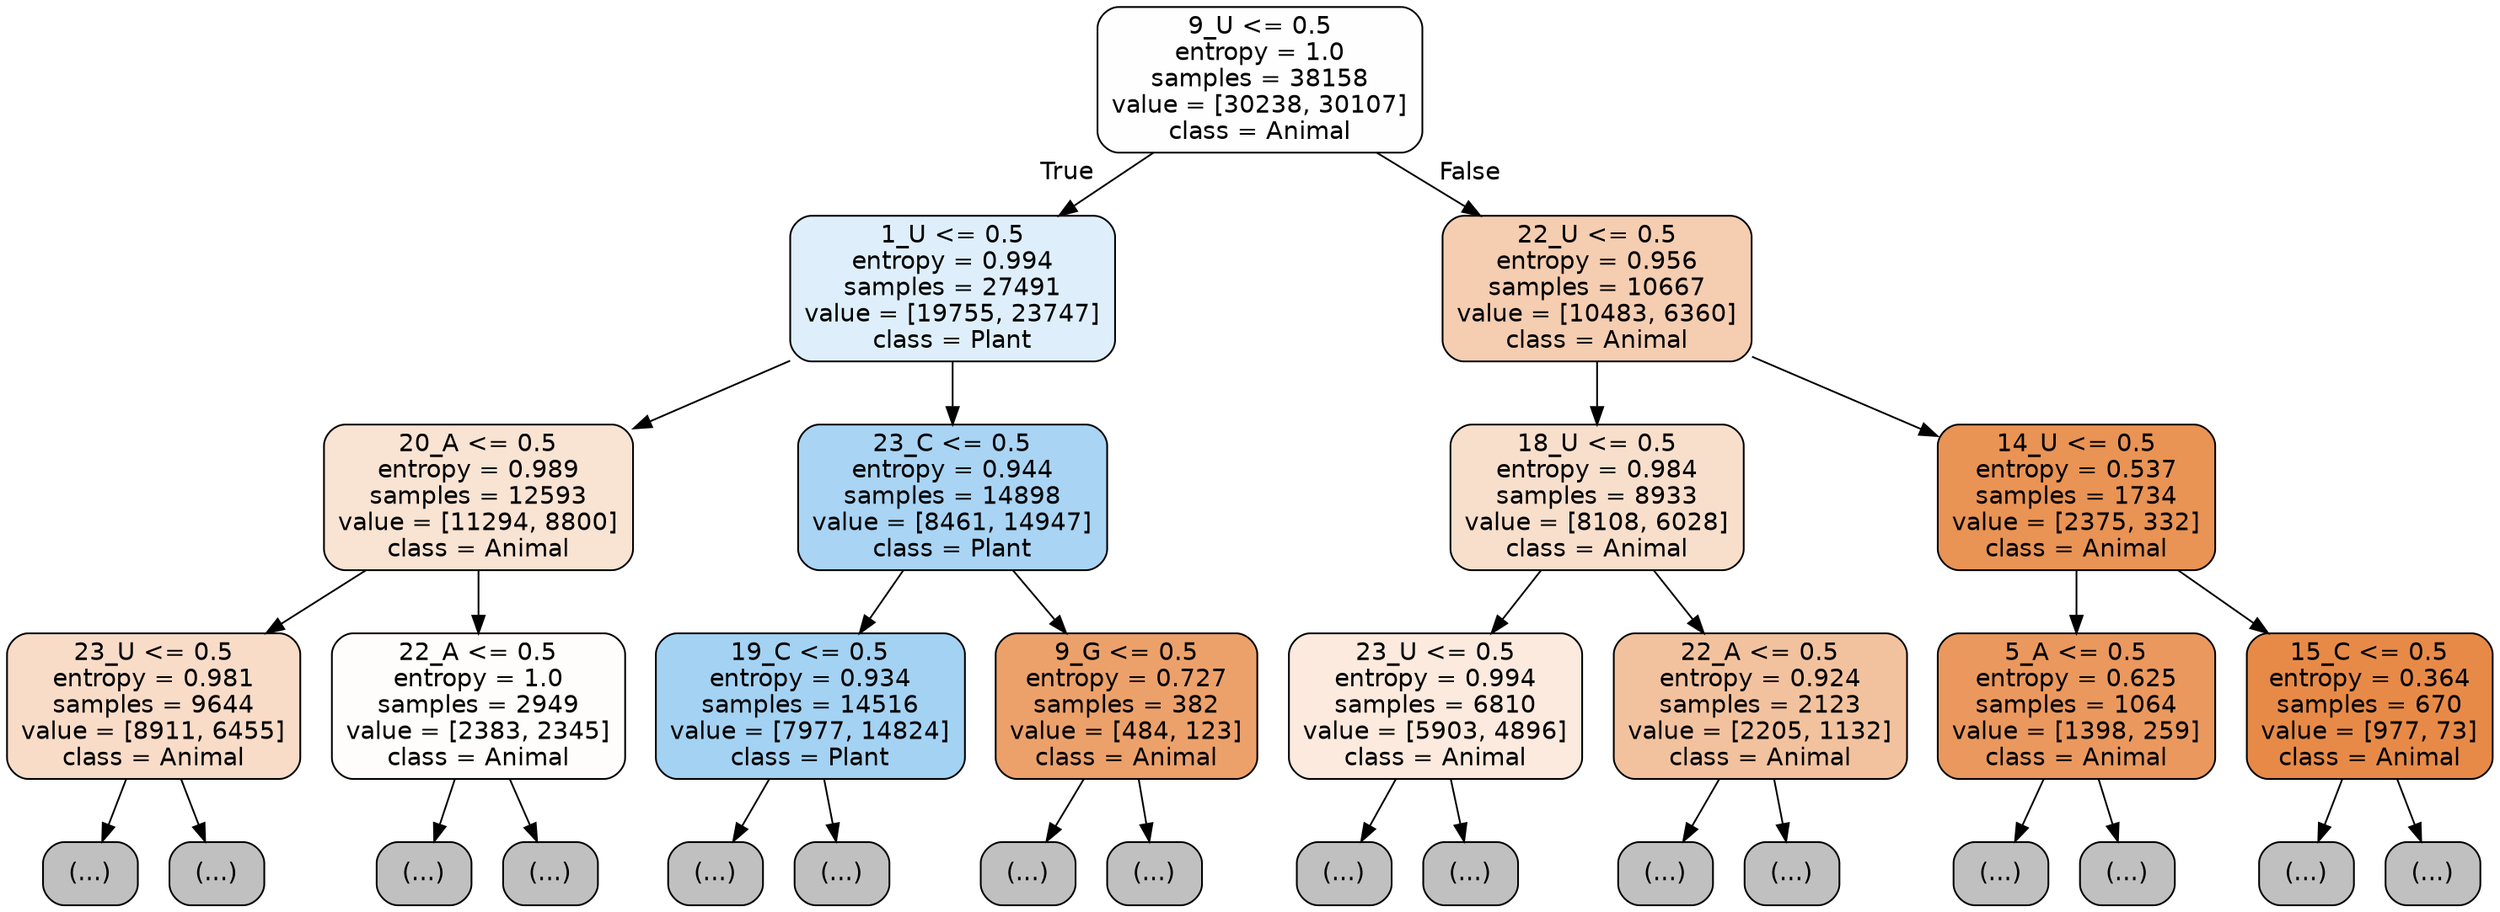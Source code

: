 digraph Tree {
node [shape=box, style="filled, rounded", color="black", fontname="helvetica"] ;
edge [fontname="helvetica"] ;
0 [label="9_U <= 0.5\nentropy = 1.0\nsamples = 38158\nvalue = [30238, 30107]\nclass = Animal", fillcolor="#fffefe"] ;
1 [label="1_U <= 0.5\nentropy = 0.994\nsamples = 27491\nvalue = [19755, 23747]\nclass = Plant", fillcolor="#deeffb"] ;
0 -> 1 [labeldistance=2.5, labelangle=45, headlabel="True"] ;
2 [label="20_A <= 0.5\nentropy = 0.989\nsamples = 12593\nvalue = [11294, 8800]\nclass = Animal", fillcolor="#f9e3d3"] ;
1 -> 2 ;
3 [label="23_U <= 0.5\nentropy = 0.981\nsamples = 9644\nvalue = [8911, 6455]\nclass = Animal", fillcolor="#f8dcc8"] ;
2 -> 3 ;
4 [label="(...)", fillcolor="#C0C0C0"] ;
3 -> 4 ;
5083 [label="(...)", fillcolor="#C0C0C0"] ;
3 -> 5083 ;
5362 [label="22_A <= 0.5\nentropy = 1.0\nsamples = 2949\nvalue = [2383, 2345]\nclass = Animal", fillcolor="#fffdfc"] ;
2 -> 5362 ;
5363 [label="(...)", fillcolor="#C0C0C0"] ;
5362 -> 5363 ;
6654 [label="(...)", fillcolor="#C0C0C0"] ;
5362 -> 6654 ;
6817 [label="23_C <= 0.5\nentropy = 0.944\nsamples = 14898\nvalue = [8461, 14947]\nclass = Plant", fillcolor="#a9d4f4"] ;
1 -> 6817 ;
6818 [label="19_C <= 0.5\nentropy = 0.934\nsamples = 14516\nvalue = [7977, 14824]\nclass = Plant", fillcolor="#a4d2f3"] ;
6817 -> 6818 ;
6819 [label="(...)", fillcolor="#C0C0C0"] ;
6818 -> 6819 ;
10666 [label="(...)", fillcolor="#C0C0C0"] ;
6818 -> 10666 ;
11901 [label="9_G <= 0.5\nentropy = 0.727\nsamples = 382\nvalue = [484, 123]\nclass = Animal", fillcolor="#eca16b"] ;
6817 -> 11901 ;
11902 [label="(...)", fillcolor="#C0C0C0"] ;
11901 -> 11902 ;
11983 [label="(...)", fillcolor="#C0C0C0"] ;
11901 -> 11983 ;
12074 [label="22_U <= 0.5\nentropy = 0.956\nsamples = 10667\nvalue = [10483, 6360]\nclass = Animal", fillcolor="#f5cdb1"] ;
0 -> 12074 [labeldistance=2.5, labelangle=-45, headlabel="False"] ;
12075 [label="18_U <= 0.5\nentropy = 0.984\nsamples = 8933\nvalue = [8108, 6028]\nclass = Animal", fillcolor="#f8dfcc"] ;
12074 -> 12075 ;
12076 [label="23_U <= 0.5\nentropy = 0.994\nsamples = 6810\nvalue = [5903, 4896]\nclass = Animal", fillcolor="#fbeadd"] ;
12075 -> 12076 ;
12077 [label="(...)", fillcolor="#C0C0C0"] ;
12076 -> 12077 ;
15102 [label="(...)", fillcolor="#C0C0C0"] ;
12076 -> 15102 ;
15237 [label="22_A <= 0.5\nentropy = 0.924\nsamples = 2123\nvalue = [2205, 1132]\nclass = Animal", fillcolor="#f2c29f"] ;
12075 -> 15237 ;
15238 [label="(...)", fillcolor="#C0C0C0"] ;
15237 -> 15238 ;
16229 [label="(...)", fillcolor="#C0C0C0"] ;
15237 -> 16229 ;
16382 [label="14_U <= 0.5\nentropy = 0.537\nsamples = 1734\nvalue = [2375, 332]\nclass = Animal", fillcolor="#e99355"] ;
12074 -> 16382 ;
16383 [label="5_A <= 0.5\nentropy = 0.625\nsamples = 1064\nvalue = [1398, 259]\nclass = Animal", fillcolor="#ea985e"] ;
16382 -> 16383 ;
16384 [label="(...)", fillcolor="#C0C0C0"] ;
16383 -> 16384 ;
16683 [label="(...)", fillcolor="#C0C0C0"] ;
16383 -> 16683 ;
16760 [label="15_C <= 0.5\nentropy = 0.364\nsamples = 670\nvalue = [977, 73]\nclass = Animal", fillcolor="#e78a48"] ;
16382 -> 16760 ;
16761 [label="(...)", fillcolor="#C0C0C0"] ;
16760 -> 16761 ;
16890 [label="(...)", fillcolor="#C0C0C0"] ;
16760 -> 16890 ;
}